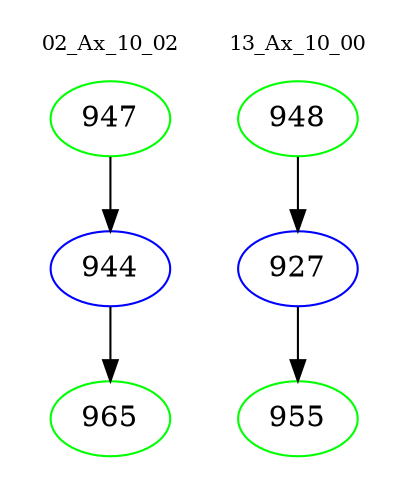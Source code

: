 digraph{
subgraph cluster_0 {
color = white
label = "02_Ax_10_02";
fontsize=10;
T0_947 [label="947", color="green"]
T0_947 -> T0_944 [color="black"]
T0_944 [label="944", color="blue"]
T0_944 -> T0_965 [color="black"]
T0_965 [label="965", color="green"]
}
subgraph cluster_1 {
color = white
label = "13_Ax_10_00";
fontsize=10;
T1_948 [label="948", color="green"]
T1_948 -> T1_927 [color="black"]
T1_927 [label="927", color="blue"]
T1_927 -> T1_955 [color="black"]
T1_955 [label="955", color="green"]
}
}

